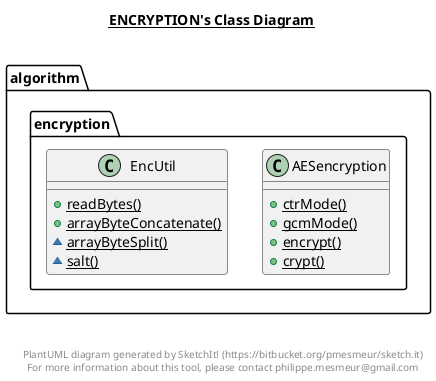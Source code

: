 @startuml

title __ENCRYPTION's Class Diagram__\n

  package algorithm {
    package algorithm.encryption {
      class AESencryption {
          {static} + ctrMode()
          {static} + gcmMode()
          {static} + encrypt()
          {static} + crypt()
      }
    }
  }
  

  package algorithm {
    package algorithm.encryption {
      class EncUtil {
          {static} + readBytes()
          {static} + arrayByteConcatenate()
          {static} ~ arrayByteSplit()
          {static} ~ salt()
      }
    }
  }
  



right footer


PlantUML diagram generated by SketchIt! (https://bitbucket.org/pmesmeur/sketch.it)
For more information about this tool, please contact philippe.mesmeur@gmail.com
endfooter

@enduml
